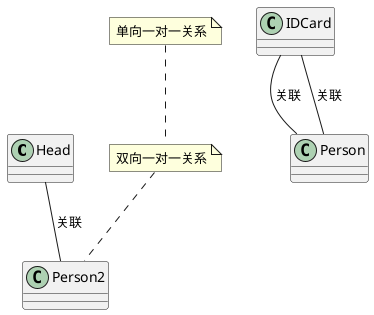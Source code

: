 @startuml
'https://plantuml.com/class-diagram


class Head
class IDCard
class Person
class Person2

Person -- IDCard :关联
note top: 双向一对一关系
IDCard -- Person :关联
Head -- Person2 :关联
note top: 单向一对一关系
@enduml